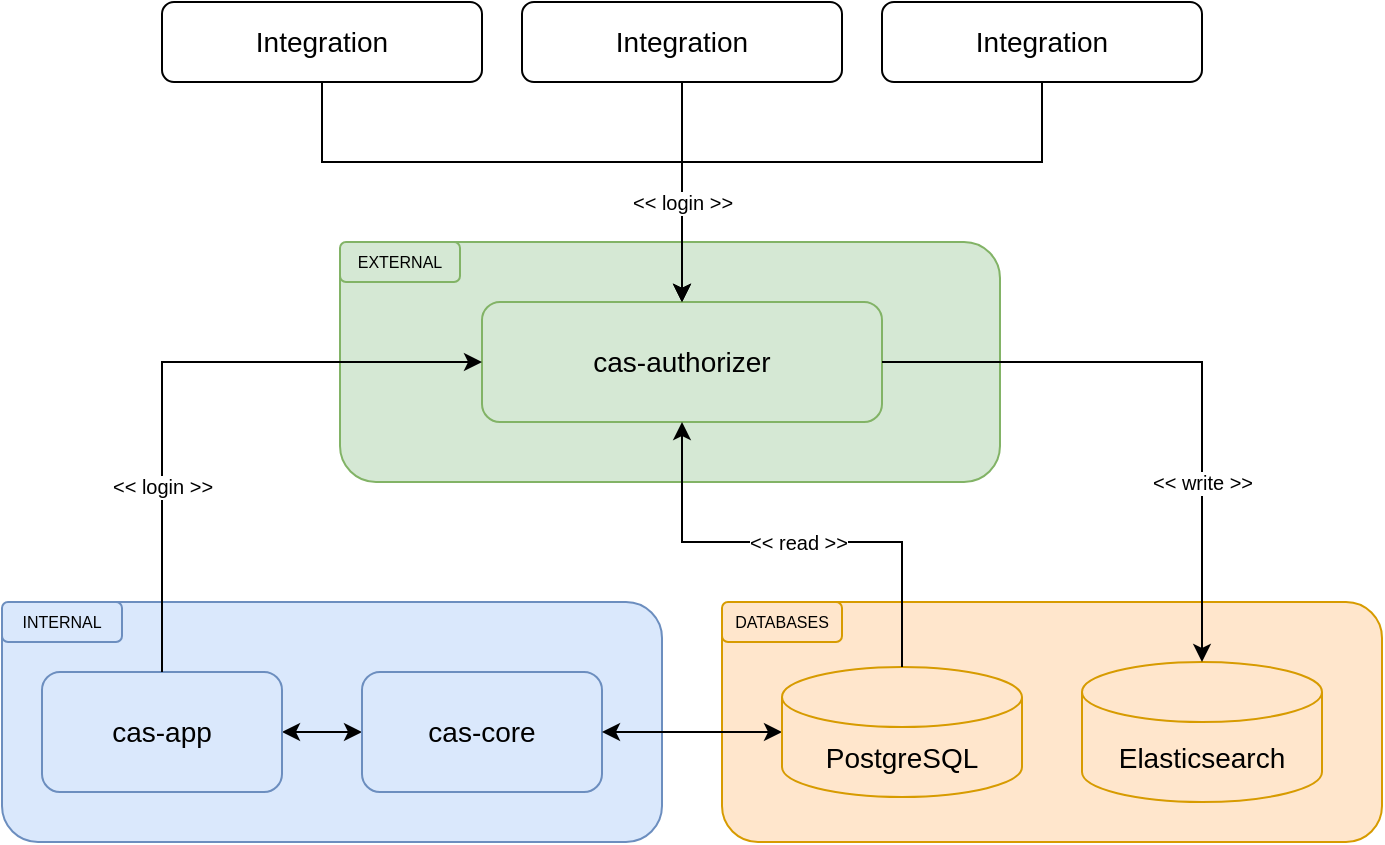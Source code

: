 <mxfile version="15.4.0" type="device"><diagram id="HeZI6YajKUWa1OVYK1ra" name="cas-architecture"><mxGraphModel dx="1185" dy="678" grid="1" gridSize="10" guides="1" tooltips="1" connect="1" arrows="1" fold="1" page="1" pageScale="1" pageWidth="827" pageHeight="1169" math="0" shadow="0"><root><mxCell id="-jslEdeKzx_99_EdHaZl-0"/><mxCell id="-jslEdeKzx_99_EdHaZl-1" parent="-jslEdeKzx_99_EdHaZl-0"/><mxCell id="ZtSp6mckbpS9AxCN0xtn-4" value="" style="rounded=1;whiteSpace=wrap;html=1;fontSize=14;fillColor=#d5e8d4;strokeColor=#82b366;" parent="-jslEdeKzx_99_EdHaZl-1" vertex="1"><mxGeometry x="249" y="230" width="330" height="120" as="geometry"/></mxCell><mxCell id="7lD5ZXrLDdeBiAMKKj6N-59" value="" style="edgeStyle=orthogonalEdgeStyle;rounded=0;orthogonalLoop=1;jettySize=auto;html=1;fontSize=10;startArrow=classic;startFill=1;endArrow=none;endFill=0;exitX=0.5;exitY=0;exitDx=0;exitDy=0;" parent="-jslEdeKzx_99_EdHaZl-1" source="7lD5ZXrLDdeBiAMKKj6N-39" target="7lD5ZXrLDdeBiAMKKj6N-49" edge="1"><mxGeometry relative="1" as="geometry"><mxPoint x="420" y="200" as="sourcePoint"/></mxGeometry></mxCell><mxCell id="7lD5ZXrLDdeBiAMKKj6N-18" value="" style="rounded=1;whiteSpace=wrap;html=1;fontSize=14;fillColor=#ffe6cc;strokeColor=#d79b00;" parent="-jslEdeKzx_99_EdHaZl-1" vertex="1"><mxGeometry x="440" y="410" width="330" height="120" as="geometry"/></mxCell><mxCell id="7lD5ZXrLDdeBiAMKKj6N-17" value="" style="rounded=1;whiteSpace=wrap;html=1;fontSize=14;fillColor=#dae8fc;strokeColor=#6c8ebf;" parent="-jslEdeKzx_99_EdHaZl-1" vertex="1"><mxGeometry x="80" y="410" width="330" height="120" as="geometry"/></mxCell><mxCell id="7lD5ZXrLDdeBiAMKKj6N-15" value="" style="edgeStyle=orthogonalEdgeStyle;rounded=0;orthogonalLoop=1;jettySize=auto;html=1;fontSize=14;startArrow=classic;startFill=1;" parent="-jslEdeKzx_99_EdHaZl-1" source="7lD5ZXrLDdeBiAMKKj6N-8" target="7lD5ZXrLDdeBiAMKKj6N-9" edge="1"><mxGeometry relative="1" as="geometry"/></mxCell><mxCell id="7lD5ZXrLDdeBiAMKKj6N-8" value="cas-app" style="rounded=1;whiteSpace=wrap;html=1;fontSize=14;fillColor=#dae8fc;strokeColor=#6c8ebf;" parent="-jslEdeKzx_99_EdHaZl-1" vertex="1"><mxGeometry x="100" y="445" width="120" height="60" as="geometry"/></mxCell><mxCell id="7lD5ZXrLDdeBiAMKKj6N-9" value="cas-core" style="rounded=1;whiteSpace=wrap;html=1;fontSize=14;fillColor=#dae8fc;strokeColor=#6c8ebf;" parent="-jslEdeKzx_99_EdHaZl-1" vertex="1"><mxGeometry x="260" y="445" width="120" height="60" as="geometry"/></mxCell><mxCell id="7lD5ZXrLDdeBiAMKKj6N-22" value="" style="edgeStyle=orthogonalEdgeStyle;rounded=0;orthogonalLoop=1;jettySize=auto;html=1;fontSize=14;startArrow=classic;startFill=1;" parent="-jslEdeKzx_99_EdHaZl-1" source="7lD5ZXrLDdeBiAMKKj6N-13" target="7lD5ZXrLDdeBiAMKKj6N-9" edge="1"><mxGeometry relative="1" as="geometry"/></mxCell><mxCell id="7lD5ZXrLDdeBiAMKKj6N-13" value="PostgreSQL" style="shape=cylinder3;whiteSpace=wrap;html=1;boundedLbl=1;backgroundOutline=1;size=15;rounded=1;fontSize=14;fillColor=#ffe6cc;strokeColor=#d79b00;" parent="-jslEdeKzx_99_EdHaZl-1" vertex="1"><mxGeometry x="470" y="442.5" width="120" height="65" as="geometry"/></mxCell><mxCell id="7lD5ZXrLDdeBiAMKKj6N-14" value="Elasticsearch" style="shape=cylinder3;whiteSpace=wrap;html=1;boundedLbl=1;backgroundOutline=1;size=15;rounded=1;fontSize=14;fillColor=#ffe6cc;strokeColor=#d79b00;" parent="-jslEdeKzx_99_EdHaZl-1" vertex="1"><mxGeometry x="620" y="440" width="120" height="70" as="geometry"/></mxCell><mxCell id="7lD5ZXrLDdeBiAMKKj6N-39" value="cas-authorizer" style="rounded=1;whiteSpace=wrap;html=1;fontSize=14;fillColor=#d5e8d4;strokeColor=#82b366;" parent="-jslEdeKzx_99_EdHaZl-1" vertex="1"><mxGeometry x="320" y="260" width="200" height="60" as="geometry"/></mxCell><mxCell id="7lD5ZXrLDdeBiAMKKj6N-52" value="" style="edgeStyle=orthogonalEdgeStyle;rounded=0;orthogonalLoop=1;jettySize=auto;html=1;fontSize=10;startArrow=none;startFill=0;endArrow=classic;endFill=1;entryX=0.5;entryY=0;entryDx=0;entryDy=0;" parent="-jslEdeKzx_99_EdHaZl-1" source="7lD5ZXrLDdeBiAMKKj6N-47" target="7lD5ZXrLDdeBiAMKKj6N-39" edge="1"><mxGeometry relative="1" as="geometry"><Array as="points"><mxPoint x="240" y="190"/><mxPoint x="420" y="190"/></Array></mxGeometry></mxCell><mxCell id="7lD5ZXrLDdeBiAMKKj6N-47" value="Integration" style="rounded=1;whiteSpace=wrap;html=1;fontSize=14;" parent="-jslEdeKzx_99_EdHaZl-1" vertex="1"><mxGeometry x="160" y="110" width="160" height="40" as="geometry"/></mxCell><mxCell id="7lD5ZXrLDdeBiAMKKj6N-49" value="Integration" style="rounded=1;whiteSpace=wrap;html=1;fontSize=14;" parent="-jslEdeKzx_99_EdHaZl-1" vertex="1"><mxGeometry x="340" y="110" width="160" height="40" as="geometry"/></mxCell><mxCell id="7lD5ZXrLDdeBiAMKKj6N-53" value="" style="edgeStyle=orthogonalEdgeStyle;rounded=0;orthogonalLoop=1;jettySize=auto;html=1;fontSize=10;startArrow=none;startFill=0;endArrow=classic;endFill=1;entryX=0.5;entryY=0;entryDx=0;entryDy=0;" parent="-jslEdeKzx_99_EdHaZl-1" source="7lD5ZXrLDdeBiAMKKj6N-50" target="7lD5ZXrLDdeBiAMKKj6N-39" edge="1"><mxGeometry relative="1" as="geometry"><Array as="points"><mxPoint x="600" y="190"/><mxPoint x="420" y="190"/></Array></mxGeometry></mxCell><mxCell id="7lD5ZXrLDdeBiAMKKj6N-55" value="&amp;lt;&amp;lt; login &amp;gt;&amp;gt;" style="edgeLabel;html=1;align=center;verticalAlign=middle;resizable=0;points=[];fontSize=10;" parent="7lD5ZXrLDdeBiAMKKj6N-53" vertex="1" connectable="0"><mxGeometry x="0.574" y="-2" relative="1" as="geometry"><mxPoint x="2" y="12" as="offset"/></mxGeometry></mxCell><mxCell id="7lD5ZXrLDdeBiAMKKj6N-50" value="Integration" style="rounded=1;whiteSpace=wrap;html=1;fontSize=14;" parent="-jslEdeKzx_99_EdHaZl-1" vertex="1"><mxGeometry x="520" y="110" width="160" height="40" as="geometry"/></mxCell><mxCell id="7lD5ZXrLDdeBiAMKKj6N-44" value="" style="edgeStyle=orthogonalEdgeStyle;rounded=0;orthogonalLoop=1;jettySize=auto;html=1;fontSize=10;startArrow=none;startFill=0;entryX=0.5;entryY=1;entryDx=0;entryDy=0;exitX=0.5;exitY=0;exitDx=0;exitDy=0;exitPerimeter=0;" parent="-jslEdeKzx_99_EdHaZl-1" source="7lD5ZXrLDdeBiAMKKj6N-13" target="7lD5ZXrLDdeBiAMKKj6N-39" edge="1"><mxGeometry relative="1" as="geometry"><mxPoint x="560" y="390" as="sourcePoint"/><Array as="points"><mxPoint x="530" y="380"/><mxPoint x="420" y="380"/></Array></mxGeometry></mxCell><mxCell id="7lD5ZXrLDdeBiAMKKj6N-57" value="&amp;lt;&amp;lt; read &amp;gt;&amp;gt;" style="edgeLabel;html=1;align=center;verticalAlign=middle;resizable=0;points=[];fontSize=10;" parent="7lD5ZXrLDdeBiAMKKj6N-44" vertex="1" connectable="0"><mxGeometry x="0.216" relative="1" as="geometry"><mxPoint x="27" as="offset"/></mxGeometry></mxCell><mxCell id="7lD5ZXrLDdeBiAMKKj6N-46" value="" style="edgeStyle=orthogonalEdgeStyle;rounded=0;orthogonalLoop=1;jettySize=auto;html=1;fontSize=10;startArrow=none;startFill=0;endArrow=classic;endFill=1;entryX=0;entryY=0.5;entryDx=0;entryDy=0;exitX=0.5;exitY=0;exitDx=0;exitDy=0;" parent="-jslEdeKzx_99_EdHaZl-1" source="7lD5ZXrLDdeBiAMKKj6N-8" target="7lD5ZXrLDdeBiAMKKj6N-39" edge="1"><mxGeometry relative="1" as="geometry"><mxPoint x="695" y="460" as="sourcePoint"/><mxPoint x="490" y="290" as="targetPoint"/></mxGeometry></mxCell><mxCell id="7lD5ZXrLDdeBiAMKKj6N-54" value="&amp;lt;&amp;lt; login &amp;gt;&amp;gt;" style="edgeLabel;html=1;align=center;verticalAlign=middle;resizable=0;points=[];fontSize=10;" parent="7lD5ZXrLDdeBiAMKKj6N-46" vertex="1" connectable="0"><mxGeometry x="-0.203" y="-1" relative="1" as="geometry"><mxPoint x="-1" y="32" as="offset"/></mxGeometry></mxCell><mxCell id="7lD5ZXrLDdeBiAMKKj6N-45" value="" style="edgeStyle=orthogonalEdgeStyle;rounded=0;orthogonalLoop=1;jettySize=auto;html=1;fontSize=10;startArrow=classic;startFill=1;endArrow=none;endFill=0;entryX=1;entryY=0.5;entryDx=0;entryDy=0;exitX=0.5;exitY=0;exitDx=0;exitDy=0;exitPerimeter=0;" parent="-jslEdeKzx_99_EdHaZl-1" source="7lD5ZXrLDdeBiAMKKj6N-14" target="7lD5ZXrLDdeBiAMKKj6N-39" edge="1"><mxGeometry relative="1" as="geometry"/></mxCell><mxCell id="7lD5ZXrLDdeBiAMKKj6N-58" value="&amp;lt;&amp;lt; write &amp;gt;&amp;gt;" style="edgeLabel;html=1;align=center;verticalAlign=middle;resizable=0;points=[];fontSize=10;" parent="7lD5ZXrLDdeBiAMKKj6N-45" vertex="1" connectable="0"><mxGeometry x="-0.387" y="-2" relative="1" as="geometry"><mxPoint x="-2" y="5" as="offset"/></mxGeometry></mxCell><mxCell id="ZtSp6mckbpS9AxCN0xtn-0" value="INTERNAL" style="rounded=1;whiteSpace=wrap;html=1;fontSize=8;fillColor=#dae8fc;strokeColor=#6c8ebf;" parent="-jslEdeKzx_99_EdHaZl-1" vertex="1"><mxGeometry x="80" y="410" width="60" height="20" as="geometry"/></mxCell><mxCell id="ZtSp6mckbpS9AxCN0xtn-6" value="DATABASES" style="rounded=1;whiteSpace=wrap;html=1;fontSize=8;fillColor=#ffe6cc;strokeColor=#d79b00;" parent="-jslEdeKzx_99_EdHaZl-1" vertex="1"><mxGeometry x="440" y="410" width="60" height="20" as="geometry"/></mxCell><mxCell id="ZtSp6mckbpS9AxCN0xtn-10" value="EXTERNAL" style="rounded=1;whiteSpace=wrap;html=1;fontSize=8;fillColor=#d5e8d4;strokeColor=#82b366;" parent="-jslEdeKzx_99_EdHaZl-1" vertex="1"><mxGeometry x="249" y="230" width="60" height="20" as="geometry"/></mxCell></root></mxGraphModel></diagram></mxfile>